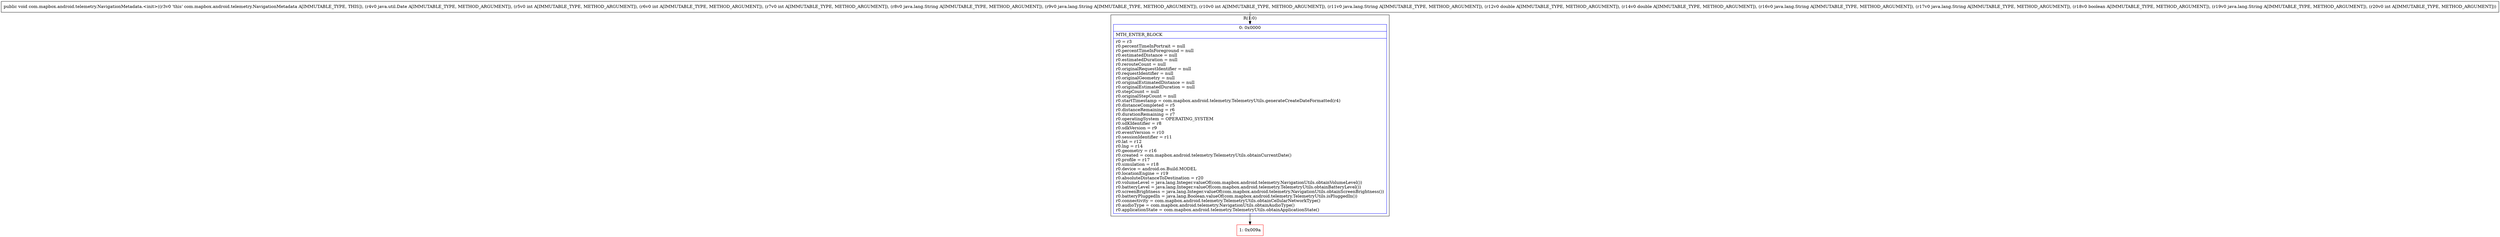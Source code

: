 digraph "CFG forcom.mapbox.android.telemetry.NavigationMetadata.\<init\>(Ljava\/util\/Date;IIILjava\/lang\/String;Ljava\/lang\/String;ILjava\/lang\/String;DDLjava\/lang\/String;Ljava\/lang\/String;ZLjava\/lang\/String;I)V" {
subgraph cluster_Region_1611851481 {
label = "R(1:0)";
node [shape=record,color=blue];
Node_0 [shape=record,label="{0\:\ 0x0000|MTH_ENTER_BLOCK\l|r0 = r3\lr0.percentTimeInPortrait = null\lr0.percentTimeInForeground = null\lr0.estimatedDistance = null\lr0.estimatedDuration = null\lr0.rerouteCount = null\lr0.originalRequestIdentifier = null\lr0.requestIdentifier = null\lr0.originalGeometry = null\lr0.originalEstimatedDistance = null\lr0.originalEstimatedDuration = null\lr0.stepCount = null\lr0.originalStepCount = null\lr0.startTimestamp = com.mapbox.android.telemetry.TelemetryUtils.generateCreateDateFormatted(r4)\lr0.distanceCompleted = r5\lr0.distanceRemaining = r6\lr0.durationRemaining = r7\lr0.operatingSystem = OPERATING_SYSTEM\lr0.sdKIdentifier = r8\lr0.sdkVersion = r9\lr0.eventVersion = r10\lr0.sessionIdentifier = r11\lr0.lat = r12\lr0.lng = r14\lr0.geometry = r16\lr0.created = com.mapbox.android.telemetry.TelemetryUtils.obtainCurrentDate()\lr0.profile = r17\lr0.simulation = r18\lr0.device = android.os.Build.MODEL\lr0.locationEngine = r19\lr0.absoluteDistanceToDestination = r20\lr0.volumeLevel = java.lang.Integer.valueOf(com.mapbox.android.telemetry.NavigationUtils.obtainVolumeLevel())\lr0.batteryLevel = java.lang.Integer.valueOf(com.mapbox.android.telemetry.TelemetryUtils.obtainBatteryLevel())\lr0.screenBrightness = java.lang.Integer.valueOf(com.mapbox.android.telemetry.NavigationUtils.obtainScreenBrightness())\lr0.batteryPluggedIn = java.lang.Boolean.valueOf(com.mapbox.android.telemetry.TelemetryUtils.isPluggedIn())\lr0.connectivity = com.mapbox.android.telemetry.TelemetryUtils.obtainCellularNetworkType()\lr0.audioType = com.mapbox.android.telemetry.NavigationUtils.obtainAudioType()\lr0.applicationState = com.mapbox.android.telemetry.TelemetryUtils.obtainApplicationState()\l}"];
}
Node_1 [shape=record,color=red,label="{1\:\ 0x009a}"];
MethodNode[shape=record,label="{public void com.mapbox.android.telemetry.NavigationMetadata.\<init\>((r3v0 'this' com.mapbox.android.telemetry.NavigationMetadata A[IMMUTABLE_TYPE, THIS]), (r4v0 java.util.Date A[IMMUTABLE_TYPE, METHOD_ARGUMENT]), (r5v0 int A[IMMUTABLE_TYPE, METHOD_ARGUMENT]), (r6v0 int A[IMMUTABLE_TYPE, METHOD_ARGUMENT]), (r7v0 int A[IMMUTABLE_TYPE, METHOD_ARGUMENT]), (r8v0 java.lang.String A[IMMUTABLE_TYPE, METHOD_ARGUMENT]), (r9v0 java.lang.String A[IMMUTABLE_TYPE, METHOD_ARGUMENT]), (r10v0 int A[IMMUTABLE_TYPE, METHOD_ARGUMENT]), (r11v0 java.lang.String A[IMMUTABLE_TYPE, METHOD_ARGUMENT]), (r12v0 double A[IMMUTABLE_TYPE, METHOD_ARGUMENT]), (r14v0 double A[IMMUTABLE_TYPE, METHOD_ARGUMENT]), (r16v0 java.lang.String A[IMMUTABLE_TYPE, METHOD_ARGUMENT]), (r17v0 java.lang.String A[IMMUTABLE_TYPE, METHOD_ARGUMENT]), (r18v0 boolean A[IMMUTABLE_TYPE, METHOD_ARGUMENT]), (r19v0 java.lang.String A[IMMUTABLE_TYPE, METHOD_ARGUMENT]), (r20v0 int A[IMMUTABLE_TYPE, METHOD_ARGUMENT])) }"];
MethodNode -> Node_0;
Node_0 -> Node_1;
}

